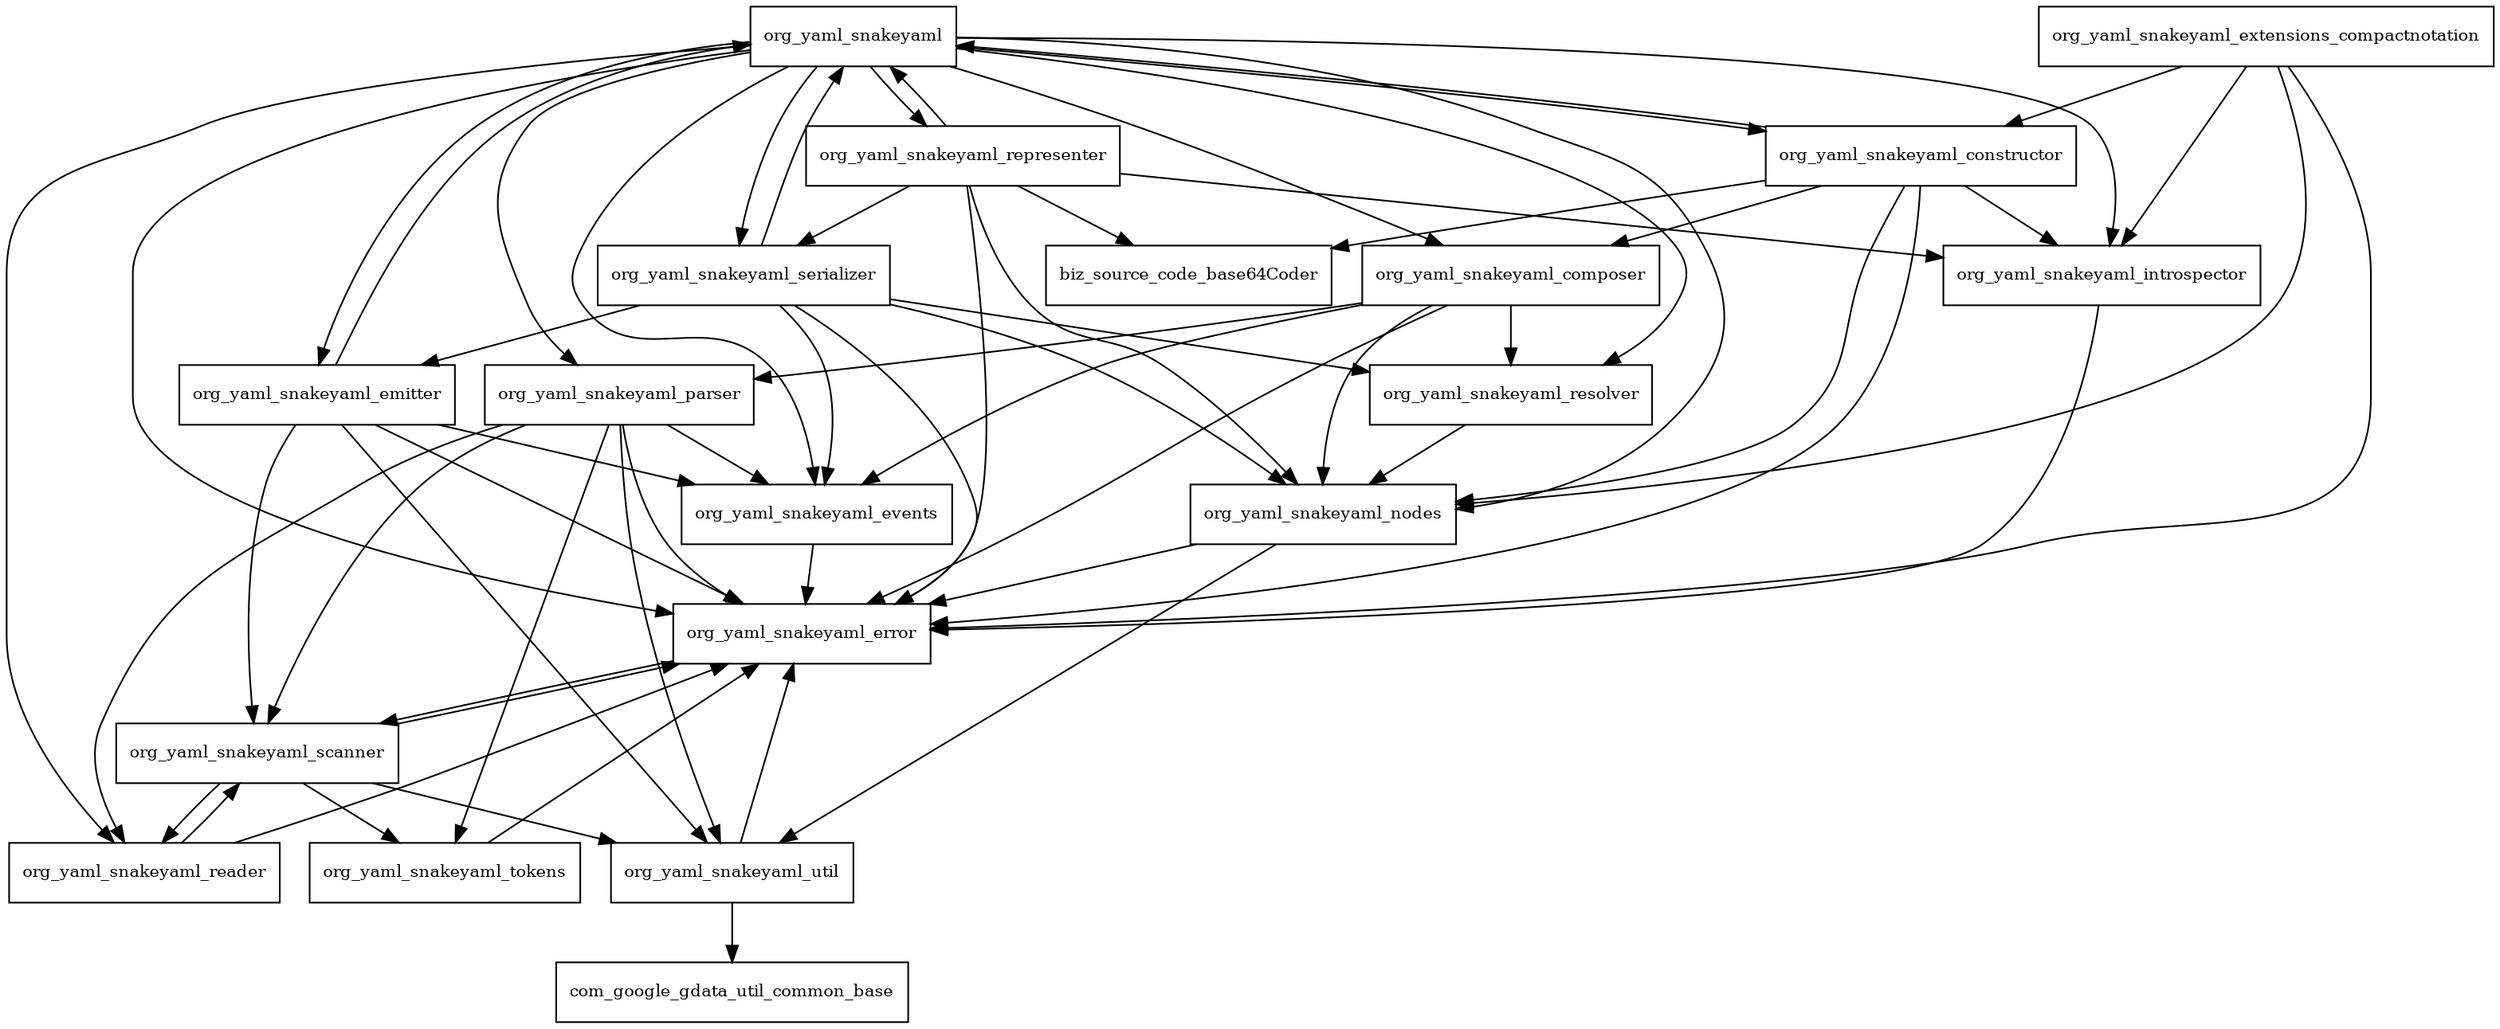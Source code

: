 digraph snakeyaml_1_8_redhat_2_package_dependencies {
  node [shape = box, fontsize=10.0];
  org_yaml_snakeyaml -> org_yaml_snakeyaml_composer;
  org_yaml_snakeyaml -> org_yaml_snakeyaml_constructor;
  org_yaml_snakeyaml -> org_yaml_snakeyaml_emitter;
  org_yaml_snakeyaml -> org_yaml_snakeyaml_error;
  org_yaml_snakeyaml -> org_yaml_snakeyaml_events;
  org_yaml_snakeyaml -> org_yaml_snakeyaml_introspector;
  org_yaml_snakeyaml -> org_yaml_snakeyaml_nodes;
  org_yaml_snakeyaml -> org_yaml_snakeyaml_parser;
  org_yaml_snakeyaml -> org_yaml_snakeyaml_reader;
  org_yaml_snakeyaml -> org_yaml_snakeyaml_representer;
  org_yaml_snakeyaml -> org_yaml_snakeyaml_resolver;
  org_yaml_snakeyaml -> org_yaml_snakeyaml_serializer;
  org_yaml_snakeyaml_composer -> org_yaml_snakeyaml_error;
  org_yaml_snakeyaml_composer -> org_yaml_snakeyaml_events;
  org_yaml_snakeyaml_composer -> org_yaml_snakeyaml_nodes;
  org_yaml_snakeyaml_composer -> org_yaml_snakeyaml_parser;
  org_yaml_snakeyaml_composer -> org_yaml_snakeyaml_resolver;
  org_yaml_snakeyaml_constructor -> biz_source_code_base64Coder;
  org_yaml_snakeyaml_constructor -> org_yaml_snakeyaml;
  org_yaml_snakeyaml_constructor -> org_yaml_snakeyaml_composer;
  org_yaml_snakeyaml_constructor -> org_yaml_snakeyaml_error;
  org_yaml_snakeyaml_constructor -> org_yaml_snakeyaml_introspector;
  org_yaml_snakeyaml_constructor -> org_yaml_snakeyaml_nodes;
  org_yaml_snakeyaml_emitter -> org_yaml_snakeyaml;
  org_yaml_snakeyaml_emitter -> org_yaml_snakeyaml_error;
  org_yaml_snakeyaml_emitter -> org_yaml_snakeyaml_events;
  org_yaml_snakeyaml_emitter -> org_yaml_snakeyaml_scanner;
  org_yaml_snakeyaml_emitter -> org_yaml_snakeyaml_util;
  org_yaml_snakeyaml_error -> org_yaml_snakeyaml_scanner;
  org_yaml_snakeyaml_events -> org_yaml_snakeyaml_error;
  org_yaml_snakeyaml_extensions_compactnotation -> org_yaml_snakeyaml_constructor;
  org_yaml_snakeyaml_extensions_compactnotation -> org_yaml_snakeyaml_error;
  org_yaml_snakeyaml_extensions_compactnotation -> org_yaml_snakeyaml_introspector;
  org_yaml_snakeyaml_extensions_compactnotation -> org_yaml_snakeyaml_nodes;
  org_yaml_snakeyaml_introspector -> org_yaml_snakeyaml_error;
  org_yaml_snakeyaml_nodes -> org_yaml_snakeyaml_error;
  org_yaml_snakeyaml_nodes -> org_yaml_snakeyaml_util;
  org_yaml_snakeyaml_parser -> org_yaml_snakeyaml_error;
  org_yaml_snakeyaml_parser -> org_yaml_snakeyaml_events;
  org_yaml_snakeyaml_parser -> org_yaml_snakeyaml_reader;
  org_yaml_snakeyaml_parser -> org_yaml_snakeyaml_scanner;
  org_yaml_snakeyaml_parser -> org_yaml_snakeyaml_tokens;
  org_yaml_snakeyaml_parser -> org_yaml_snakeyaml_util;
  org_yaml_snakeyaml_reader -> org_yaml_snakeyaml_error;
  org_yaml_snakeyaml_reader -> org_yaml_snakeyaml_scanner;
  org_yaml_snakeyaml_representer -> biz_source_code_base64Coder;
  org_yaml_snakeyaml_representer -> org_yaml_snakeyaml;
  org_yaml_snakeyaml_representer -> org_yaml_snakeyaml_error;
  org_yaml_snakeyaml_representer -> org_yaml_snakeyaml_introspector;
  org_yaml_snakeyaml_representer -> org_yaml_snakeyaml_nodes;
  org_yaml_snakeyaml_representer -> org_yaml_snakeyaml_serializer;
  org_yaml_snakeyaml_resolver -> org_yaml_snakeyaml_nodes;
  org_yaml_snakeyaml_scanner -> org_yaml_snakeyaml_error;
  org_yaml_snakeyaml_scanner -> org_yaml_snakeyaml_reader;
  org_yaml_snakeyaml_scanner -> org_yaml_snakeyaml_tokens;
  org_yaml_snakeyaml_scanner -> org_yaml_snakeyaml_util;
  org_yaml_snakeyaml_serializer -> org_yaml_snakeyaml;
  org_yaml_snakeyaml_serializer -> org_yaml_snakeyaml_emitter;
  org_yaml_snakeyaml_serializer -> org_yaml_snakeyaml_error;
  org_yaml_snakeyaml_serializer -> org_yaml_snakeyaml_events;
  org_yaml_snakeyaml_serializer -> org_yaml_snakeyaml_nodes;
  org_yaml_snakeyaml_serializer -> org_yaml_snakeyaml_resolver;
  org_yaml_snakeyaml_tokens -> org_yaml_snakeyaml_error;
  org_yaml_snakeyaml_util -> com_google_gdata_util_common_base;
  org_yaml_snakeyaml_util -> org_yaml_snakeyaml_error;
}
